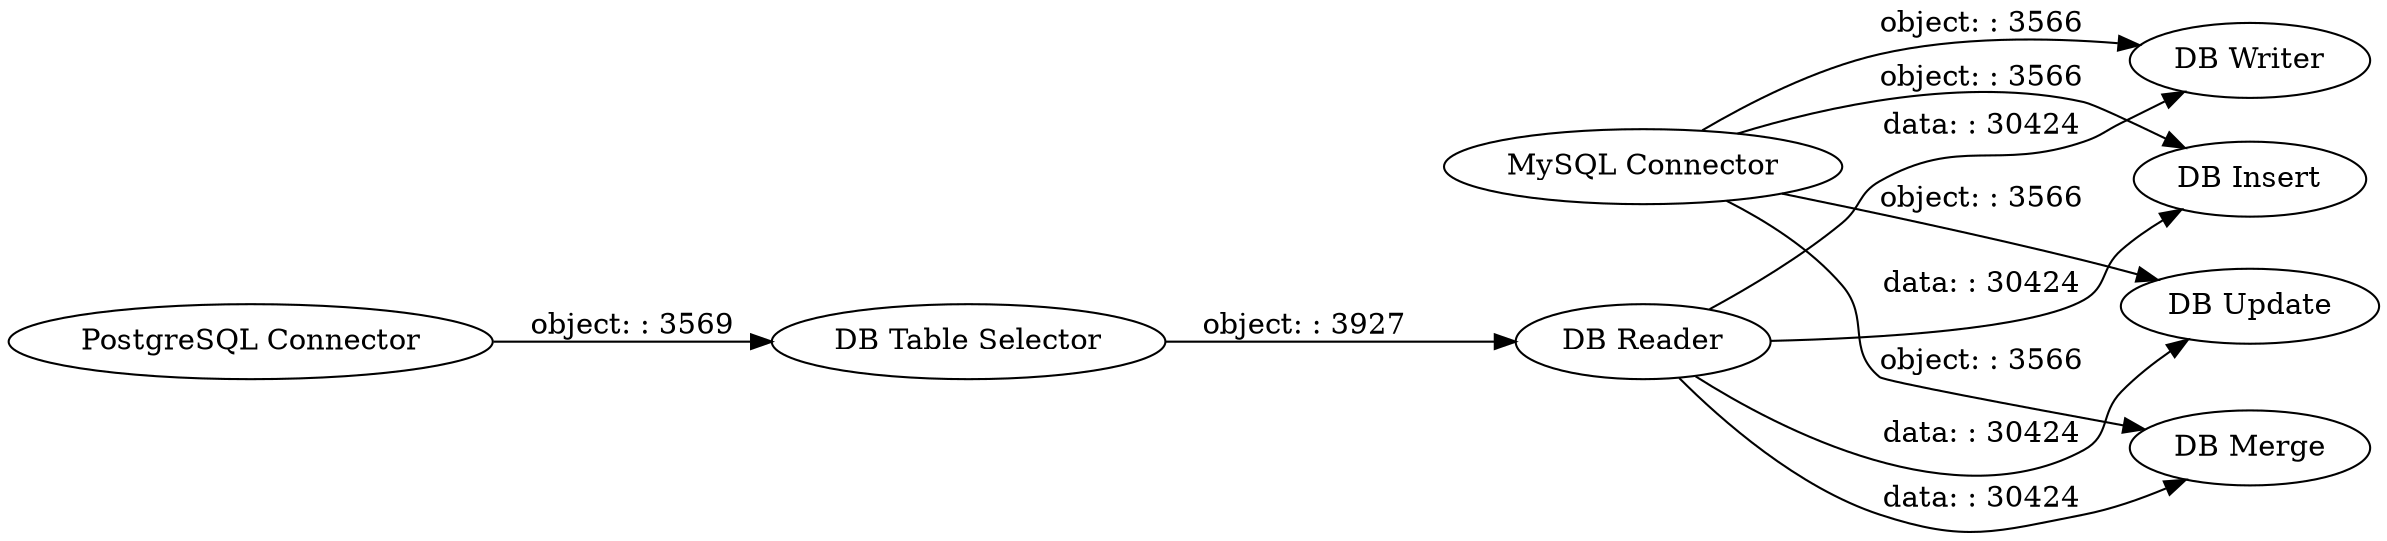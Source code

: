 digraph {
	"-5943066728676885766_5" [label="DB Writer"]
	"-5943066728676885766_7" [label="DB Merge"]
	"-5943066728676885766_8" [label="DB Update"]
	"-5943066728676885766_2" [label="MySQL Connector"]
	"-5943066728676885766_1" [label="PostgreSQL Connector"]
	"-5943066728676885766_4" [label="DB Reader"]
	"-5943066728676885766_3" [label="DB Table Selector"]
	"-5943066728676885766_6" [label="DB Insert"]
	"-5943066728676885766_2" -> "-5943066728676885766_7" [label="object: : 3566"]
	"-5943066728676885766_3" -> "-5943066728676885766_4" [label="object: : 3927"]
	"-5943066728676885766_2" -> "-5943066728676885766_6" [label="object: : 3566"]
	"-5943066728676885766_4" -> "-5943066728676885766_5" [label="data: : 30424"]
	"-5943066728676885766_4" -> "-5943066728676885766_6" [label="data: : 30424"]
	"-5943066728676885766_2" -> "-5943066728676885766_5" [label="object: : 3566"]
	"-5943066728676885766_4" -> "-5943066728676885766_8" [label="data: : 30424"]
	"-5943066728676885766_2" -> "-5943066728676885766_8" [label="object: : 3566"]
	"-5943066728676885766_1" -> "-5943066728676885766_3" [label="object: : 3569"]
	"-5943066728676885766_4" -> "-5943066728676885766_7" [label="data: : 30424"]
	rankdir=LR
}
